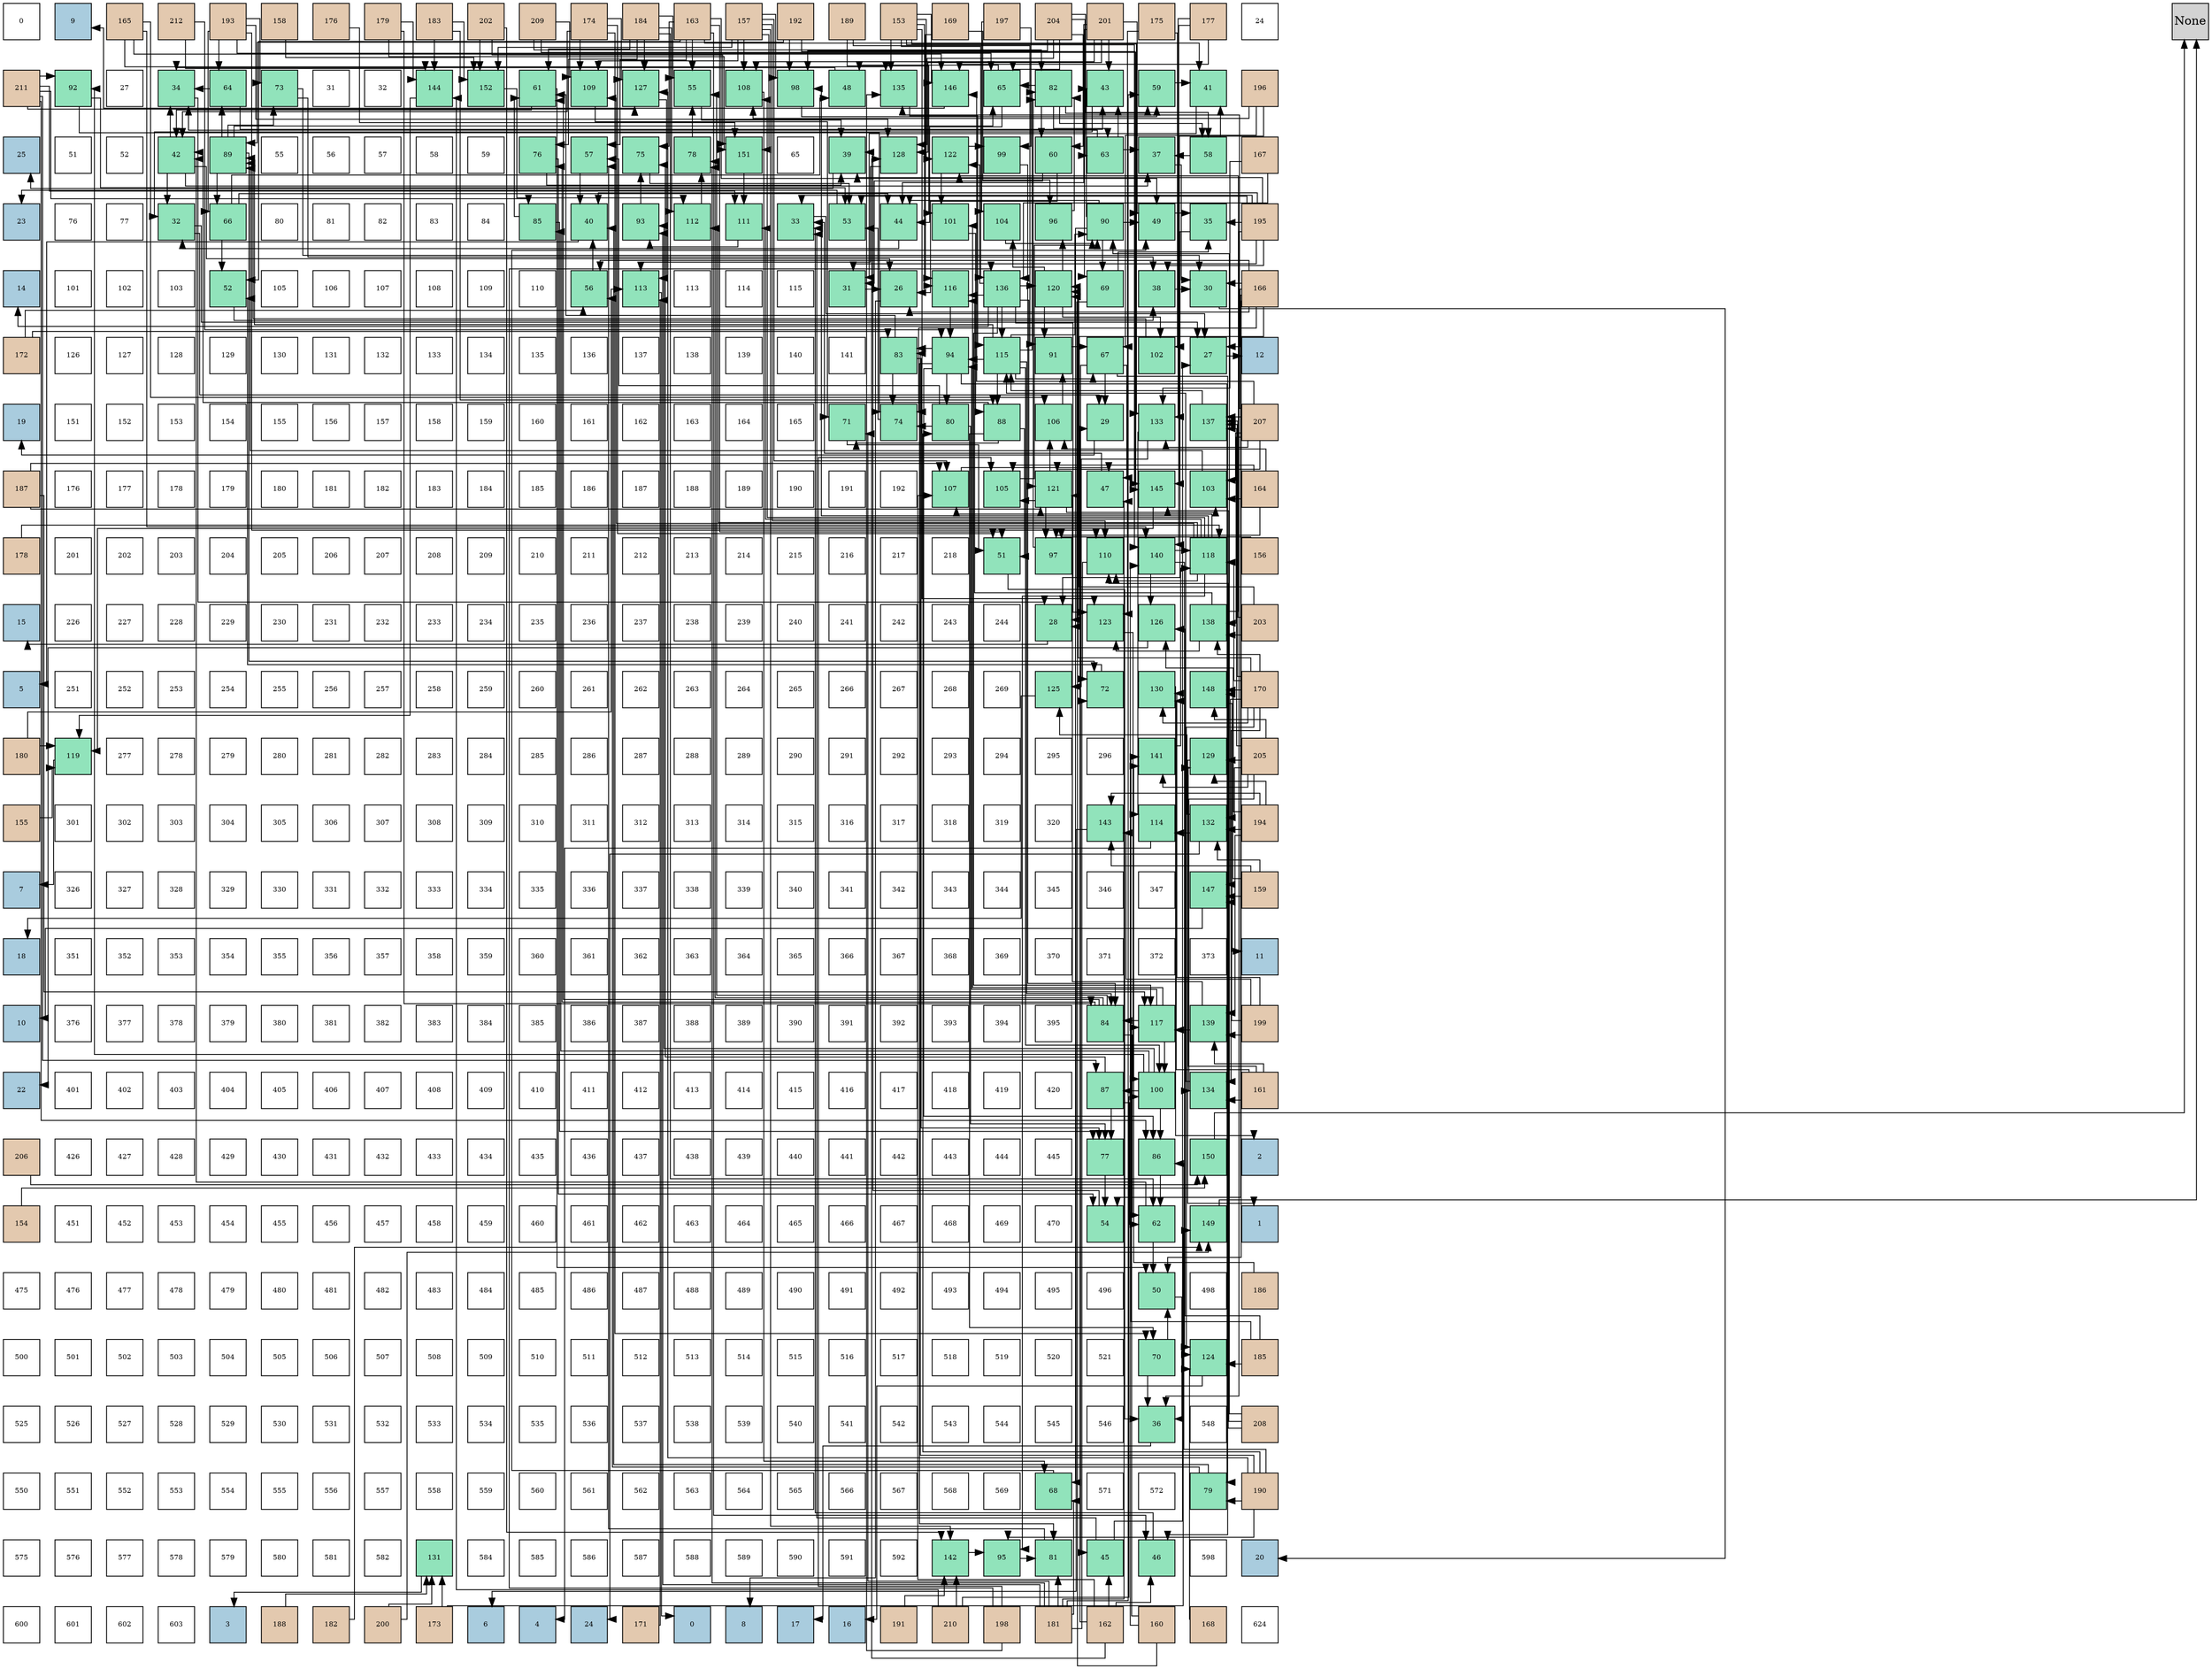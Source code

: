 digraph layout{
 rankdir=TB;
 splines=ortho;
 node [style=filled shape=square fixedsize=true width=0.6];
0[label="0", fontsize=8, fillcolor="#ffffff"];
1[label="9", fontsize=8, fillcolor="#a9ccde"];
2[label="165", fontsize=8, fillcolor="#e3c9af"];
3[label="212", fontsize=8, fillcolor="#e3c9af"];
4[label="193", fontsize=8, fillcolor="#e3c9af"];
5[label="158", fontsize=8, fillcolor="#e3c9af"];
6[label="176", fontsize=8, fillcolor="#e3c9af"];
7[label="179", fontsize=8, fillcolor="#e3c9af"];
8[label="183", fontsize=8, fillcolor="#e3c9af"];
9[label="202", fontsize=8, fillcolor="#e3c9af"];
10[label="209", fontsize=8, fillcolor="#e3c9af"];
11[label="174", fontsize=8, fillcolor="#e3c9af"];
12[label="184", fontsize=8, fillcolor="#e3c9af"];
13[label="163", fontsize=8, fillcolor="#e3c9af"];
14[label="157", fontsize=8, fillcolor="#e3c9af"];
15[label="192", fontsize=8, fillcolor="#e3c9af"];
16[label="189", fontsize=8, fillcolor="#e3c9af"];
17[label="153", fontsize=8, fillcolor="#e3c9af"];
18[label="169", fontsize=8, fillcolor="#e3c9af"];
19[label="197", fontsize=8, fillcolor="#e3c9af"];
20[label="204", fontsize=8, fillcolor="#e3c9af"];
21[label="201", fontsize=8, fillcolor="#e3c9af"];
22[label="175", fontsize=8, fillcolor="#e3c9af"];
23[label="177", fontsize=8, fillcolor="#e3c9af"];
24[label="24", fontsize=8, fillcolor="#ffffff"];
25[label="211", fontsize=8, fillcolor="#e3c9af"];
26[label="92", fontsize=8, fillcolor="#91e3bb"];
27[label="27", fontsize=8, fillcolor="#ffffff"];
28[label="34", fontsize=8, fillcolor="#91e3bb"];
29[label="64", fontsize=8, fillcolor="#91e3bb"];
30[label="73", fontsize=8, fillcolor="#91e3bb"];
31[label="31", fontsize=8, fillcolor="#ffffff"];
32[label="32", fontsize=8, fillcolor="#ffffff"];
33[label="144", fontsize=8, fillcolor="#91e3bb"];
34[label="152", fontsize=8, fillcolor="#91e3bb"];
35[label="61", fontsize=8, fillcolor="#91e3bb"];
36[label="109", fontsize=8, fillcolor="#91e3bb"];
37[label="127", fontsize=8, fillcolor="#91e3bb"];
38[label="55", fontsize=8, fillcolor="#91e3bb"];
39[label="108", fontsize=8, fillcolor="#91e3bb"];
40[label="98", fontsize=8, fillcolor="#91e3bb"];
41[label="48", fontsize=8, fillcolor="#91e3bb"];
42[label="135", fontsize=8, fillcolor="#91e3bb"];
43[label="146", fontsize=8, fillcolor="#91e3bb"];
44[label="65", fontsize=8, fillcolor="#91e3bb"];
45[label="82", fontsize=8, fillcolor="#91e3bb"];
46[label="43", fontsize=8, fillcolor="#91e3bb"];
47[label="59", fontsize=8, fillcolor="#91e3bb"];
48[label="41", fontsize=8, fillcolor="#91e3bb"];
49[label="196", fontsize=8, fillcolor="#e3c9af"];
50[label="25", fontsize=8, fillcolor="#a9ccde"];
51[label="51", fontsize=8, fillcolor="#ffffff"];
52[label="52", fontsize=8, fillcolor="#ffffff"];
53[label="42", fontsize=8, fillcolor="#91e3bb"];
54[label="89", fontsize=8, fillcolor="#91e3bb"];
55[label="55", fontsize=8, fillcolor="#ffffff"];
56[label="56", fontsize=8, fillcolor="#ffffff"];
57[label="57", fontsize=8, fillcolor="#ffffff"];
58[label="58", fontsize=8, fillcolor="#ffffff"];
59[label="59", fontsize=8, fillcolor="#ffffff"];
60[label="76", fontsize=8, fillcolor="#91e3bb"];
61[label="57", fontsize=8, fillcolor="#91e3bb"];
62[label="75", fontsize=8, fillcolor="#91e3bb"];
63[label="78", fontsize=8, fillcolor="#91e3bb"];
64[label="151", fontsize=8, fillcolor="#91e3bb"];
65[label="65", fontsize=8, fillcolor="#ffffff"];
66[label="39", fontsize=8, fillcolor="#91e3bb"];
67[label="128", fontsize=8, fillcolor="#91e3bb"];
68[label="122", fontsize=8, fillcolor="#91e3bb"];
69[label="99", fontsize=8, fillcolor="#91e3bb"];
70[label="60", fontsize=8, fillcolor="#91e3bb"];
71[label="63", fontsize=8, fillcolor="#91e3bb"];
72[label="37", fontsize=8, fillcolor="#91e3bb"];
73[label="58", fontsize=8, fillcolor="#91e3bb"];
74[label="167", fontsize=8, fillcolor="#e3c9af"];
75[label="23", fontsize=8, fillcolor="#a9ccde"];
76[label="76", fontsize=8, fillcolor="#ffffff"];
77[label="77", fontsize=8, fillcolor="#ffffff"];
78[label="32", fontsize=8, fillcolor="#91e3bb"];
79[label="66", fontsize=8, fillcolor="#91e3bb"];
80[label="80", fontsize=8, fillcolor="#ffffff"];
81[label="81", fontsize=8, fillcolor="#ffffff"];
82[label="82", fontsize=8, fillcolor="#ffffff"];
83[label="83", fontsize=8, fillcolor="#ffffff"];
84[label="84", fontsize=8, fillcolor="#ffffff"];
85[label="85", fontsize=8, fillcolor="#91e3bb"];
86[label="40", fontsize=8, fillcolor="#91e3bb"];
87[label="93", fontsize=8, fillcolor="#91e3bb"];
88[label="112", fontsize=8, fillcolor="#91e3bb"];
89[label="111", fontsize=8, fillcolor="#91e3bb"];
90[label="33", fontsize=8, fillcolor="#91e3bb"];
91[label="53", fontsize=8, fillcolor="#91e3bb"];
92[label="44", fontsize=8, fillcolor="#91e3bb"];
93[label="101", fontsize=8, fillcolor="#91e3bb"];
94[label="104", fontsize=8, fillcolor="#91e3bb"];
95[label="96", fontsize=8, fillcolor="#91e3bb"];
96[label="90", fontsize=8, fillcolor="#91e3bb"];
97[label="49", fontsize=8, fillcolor="#91e3bb"];
98[label="35", fontsize=8, fillcolor="#91e3bb"];
99[label="195", fontsize=8, fillcolor="#e3c9af"];
100[label="14", fontsize=8, fillcolor="#a9ccde"];
101[label="101", fontsize=8, fillcolor="#ffffff"];
102[label="102", fontsize=8, fillcolor="#ffffff"];
103[label="103", fontsize=8, fillcolor="#ffffff"];
104[label="52", fontsize=8, fillcolor="#91e3bb"];
105[label="105", fontsize=8, fillcolor="#ffffff"];
106[label="106", fontsize=8, fillcolor="#ffffff"];
107[label="107", fontsize=8, fillcolor="#ffffff"];
108[label="108", fontsize=8, fillcolor="#ffffff"];
109[label="109", fontsize=8, fillcolor="#ffffff"];
110[label="110", fontsize=8, fillcolor="#ffffff"];
111[label="56", fontsize=8, fillcolor="#91e3bb"];
112[label="113", fontsize=8, fillcolor="#91e3bb"];
113[label="113", fontsize=8, fillcolor="#ffffff"];
114[label="114", fontsize=8, fillcolor="#ffffff"];
115[label="115", fontsize=8, fillcolor="#ffffff"];
116[label="31", fontsize=8, fillcolor="#91e3bb"];
117[label="26", fontsize=8, fillcolor="#91e3bb"];
118[label="116", fontsize=8, fillcolor="#91e3bb"];
119[label="136", fontsize=8, fillcolor="#91e3bb"];
120[label="120", fontsize=8, fillcolor="#91e3bb"];
121[label="69", fontsize=8, fillcolor="#91e3bb"];
122[label="38", fontsize=8, fillcolor="#91e3bb"];
123[label="30", fontsize=8, fillcolor="#91e3bb"];
124[label="166", fontsize=8, fillcolor="#e3c9af"];
125[label="172", fontsize=8, fillcolor="#e3c9af"];
126[label="126", fontsize=8, fillcolor="#ffffff"];
127[label="127", fontsize=8, fillcolor="#ffffff"];
128[label="128", fontsize=8, fillcolor="#ffffff"];
129[label="129", fontsize=8, fillcolor="#ffffff"];
130[label="130", fontsize=8, fillcolor="#ffffff"];
131[label="131", fontsize=8, fillcolor="#ffffff"];
132[label="132", fontsize=8, fillcolor="#ffffff"];
133[label="133", fontsize=8, fillcolor="#ffffff"];
134[label="134", fontsize=8, fillcolor="#ffffff"];
135[label="135", fontsize=8, fillcolor="#ffffff"];
136[label="136", fontsize=8, fillcolor="#ffffff"];
137[label="137", fontsize=8, fillcolor="#ffffff"];
138[label="138", fontsize=8, fillcolor="#ffffff"];
139[label="139", fontsize=8, fillcolor="#ffffff"];
140[label="140", fontsize=8, fillcolor="#ffffff"];
141[label="141", fontsize=8, fillcolor="#ffffff"];
142[label="83", fontsize=8, fillcolor="#91e3bb"];
143[label="94", fontsize=8, fillcolor="#91e3bb"];
144[label="115", fontsize=8, fillcolor="#91e3bb"];
145[label="91", fontsize=8, fillcolor="#91e3bb"];
146[label="67", fontsize=8, fillcolor="#91e3bb"];
147[label="102", fontsize=8, fillcolor="#91e3bb"];
148[label="27", fontsize=8, fillcolor="#91e3bb"];
149[label="12", fontsize=8, fillcolor="#a9ccde"];
150[label="19", fontsize=8, fillcolor="#a9ccde"];
151[label="151", fontsize=8, fillcolor="#ffffff"];
152[label="152", fontsize=8, fillcolor="#ffffff"];
153[label="153", fontsize=8, fillcolor="#ffffff"];
154[label="154", fontsize=8, fillcolor="#ffffff"];
155[label="155", fontsize=8, fillcolor="#ffffff"];
156[label="156", fontsize=8, fillcolor="#ffffff"];
157[label="157", fontsize=8, fillcolor="#ffffff"];
158[label="158", fontsize=8, fillcolor="#ffffff"];
159[label="159", fontsize=8, fillcolor="#ffffff"];
160[label="160", fontsize=8, fillcolor="#ffffff"];
161[label="161", fontsize=8, fillcolor="#ffffff"];
162[label="162", fontsize=8, fillcolor="#ffffff"];
163[label="163", fontsize=8, fillcolor="#ffffff"];
164[label="164", fontsize=8, fillcolor="#ffffff"];
165[label="165", fontsize=8, fillcolor="#ffffff"];
166[label="71", fontsize=8, fillcolor="#91e3bb"];
167[label="74", fontsize=8, fillcolor="#91e3bb"];
168[label="80", fontsize=8, fillcolor="#91e3bb"];
169[label="88", fontsize=8, fillcolor="#91e3bb"];
170[label="106", fontsize=8, fillcolor="#91e3bb"];
171[label="29", fontsize=8, fillcolor="#91e3bb"];
172[label="133", fontsize=8, fillcolor="#91e3bb"];
173[label="137", fontsize=8, fillcolor="#91e3bb"];
174[label="207", fontsize=8, fillcolor="#e3c9af"];
175[label="187", fontsize=8, fillcolor="#e3c9af"];
176[label="176", fontsize=8, fillcolor="#ffffff"];
177[label="177", fontsize=8, fillcolor="#ffffff"];
178[label="178", fontsize=8, fillcolor="#ffffff"];
179[label="179", fontsize=8, fillcolor="#ffffff"];
180[label="180", fontsize=8, fillcolor="#ffffff"];
181[label="181", fontsize=8, fillcolor="#ffffff"];
182[label="182", fontsize=8, fillcolor="#ffffff"];
183[label="183", fontsize=8, fillcolor="#ffffff"];
184[label="184", fontsize=8, fillcolor="#ffffff"];
185[label="185", fontsize=8, fillcolor="#ffffff"];
186[label="186", fontsize=8, fillcolor="#ffffff"];
187[label="187", fontsize=8, fillcolor="#ffffff"];
188[label="188", fontsize=8, fillcolor="#ffffff"];
189[label="189", fontsize=8, fillcolor="#ffffff"];
190[label="190", fontsize=8, fillcolor="#ffffff"];
191[label="191", fontsize=8, fillcolor="#ffffff"];
192[label="192", fontsize=8, fillcolor="#ffffff"];
193[label="107", fontsize=8, fillcolor="#91e3bb"];
194[label="105", fontsize=8, fillcolor="#91e3bb"];
195[label="121", fontsize=8, fillcolor="#91e3bb"];
196[label="47", fontsize=8, fillcolor="#91e3bb"];
197[label="145", fontsize=8, fillcolor="#91e3bb"];
198[label="103", fontsize=8, fillcolor="#91e3bb"];
199[label="164", fontsize=8, fillcolor="#e3c9af"];
200[label="178", fontsize=8, fillcolor="#e3c9af"];
201[label="201", fontsize=8, fillcolor="#ffffff"];
202[label="202", fontsize=8, fillcolor="#ffffff"];
203[label="203", fontsize=8, fillcolor="#ffffff"];
204[label="204", fontsize=8, fillcolor="#ffffff"];
205[label="205", fontsize=8, fillcolor="#ffffff"];
206[label="206", fontsize=8, fillcolor="#ffffff"];
207[label="207", fontsize=8, fillcolor="#ffffff"];
208[label="208", fontsize=8, fillcolor="#ffffff"];
209[label="209", fontsize=8, fillcolor="#ffffff"];
210[label="210", fontsize=8, fillcolor="#ffffff"];
211[label="211", fontsize=8, fillcolor="#ffffff"];
212[label="212", fontsize=8, fillcolor="#ffffff"];
213[label="213", fontsize=8, fillcolor="#ffffff"];
214[label="214", fontsize=8, fillcolor="#ffffff"];
215[label="215", fontsize=8, fillcolor="#ffffff"];
216[label="216", fontsize=8, fillcolor="#ffffff"];
217[label="217", fontsize=8, fillcolor="#ffffff"];
218[label="218", fontsize=8, fillcolor="#ffffff"];
219[label="51", fontsize=8, fillcolor="#91e3bb"];
220[label="97", fontsize=8, fillcolor="#91e3bb"];
221[label="110", fontsize=8, fillcolor="#91e3bb"];
222[label="140", fontsize=8, fillcolor="#91e3bb"];
223[label="118", fontsize=8, fillcolor="#91e3bb"];
224[label="156", fontsize=8, fillcolor="#e3c9af"];
225[label="15", fontsize=8, fillcolor="#a9ccde"];
226[label="226", fontsize=8, fillcolor="#ffffff"];
227[label="227", fontsize=8, fillcolor="#ffffff"];
228[label="228", fontsize=8, fillcolor="#ffffff"];
229[label="229", fontsize=8, fillcolor="#ffffff"];
230[label="230", fontsize=8, fillcolor="#ffffff"];
231[label="231", fontsize=8, fillcolor="#ffffff"];
232[label="232", fontsize=8, fillcolor="#ffffff"];
233[label="233", fontsize=8, fillcolor="#ffffff"];
234[label="234", fontsize=8, fillcolor="#ffffff"];
235[label="235", fontsize=8, fillcolor="#ffffff"];
236[label="236", fontsize=8, fillcolor="#ffffff"];
237[label="237", fontsize=8, fillcolor="#ffffff"];
238[label="238", fontsize=8, fillcolor="#ffffff"];
239[label="239", fontsize=8, fillcolor="#ffffff"];
240[label="240", fontsize=8, fillcolor="#ffffff"];
241[label="241", fontsize=8, fillcolor="#ffffff"];
242[label="242", fontsize=8, fillcolor="#ffffff"];
243[label="243", fontsize=8, fillcolor="#ffffff"];
244[label="244", fontsize=8, fillcolor="#ffffff"];
245[label="28", fontsize=8, fillcolor="#91e3bb"];
246[label="123", fontsize=8, fillcolor="#91e3bb"];
247[label="126", fontsize=8, fillcolor="#91e3bb"];
248[label="138", fontsize=8, fillcolor="#91e3bb"];
249[label="203", fontsize=8, fillcolor="#e3c9af"];
250[label="5", fontsize=8, fillcolor="#a9ccde"];
251[label="251", fontsize=8, fillcolor="#ffffff"];
252[label="252", fontsize=8, fillcolor="#ffffff"];
253[label="253", fontsize=8, fillcolor="#ffffff"];
254[label="254", fontsize=8, fillcolor="#ffffff"];
255[label="255", fontsize=8, fillcolor="#ffffff"];
256[label="256", fontsize=8, fillcolor="#ffffff"];
257[label="257", fontsize=8, fillcolor="#ffffff"];
258[label="258", fontsize=8, fillcolor="#ffffff"];
259[label="259", fontsize=8, fillcolor="#ffffff"];
260[label="260", fontsize=8, fillcolor="#ffffff"];
261[label="261", fontsize=8, fillcolor="#ffffff"];
262[label="262", fontsize=8, fillcolor="#ffffff"];
263[label="263", fontsize=8, fillcolor="#ffffff"];
264[label="264", fontsize=8, fillcolor="#ffffff"];
265[label="265", fontsize=8, fillcolor="#ffffff"];
266[label="266", fontsize=8, fillcolor="#ffffff"];
267[label="267", fontsize=8, fillcolor="#ffffff"];
268[label="268", fontsize=8, fillcolor="#ffffff"];
269[label="269", fontsize=8, fillcolor="#ffffff"];
270[label="125", fontsize=8, fillcolor="#91e3bb"];
271[label="72", fontsize=8, fillcolor="#91e3bb"];
272[label="130", fontsize=8, fillcolor="#91e3bb"];
273[label="148", fontsize=8, fillcolor="#91e3bb"];
274[label="170", fontsize=8, fillcolor="#e3c9af"];
275[label="180", fontsize=8, fillcolor="#e3c9af"];
276[label="119", fontsize=8, fillcolor="#91e3bb"];
277[label="277", fontsize=8, fillcolor="#ffffff"];
278[label="278", fontsize=8, fillcolor="#ffffff"];
279[label="279", fontsize=8, fillcolor="#ffffff"];
280[label="280", fontsize=8, fillcolor="#ffffff"];
281[label="281", fontsize=8, fillcolor="#ffffff"];
282[label="282", fontsize=8, fillcolor="#ffffff"];
283[label="283", fontsize=8, fillcolor="#ffffff"];
284[label="284", fontsize=8, fillcolor="#ffffff"];
285[label="285", fontsize=8, fillcolor="#ffffff"];
286[label="286", fontsize=8, fillcolor="#ffffff"];
287[label="287", fontsize=8, fillcolor="#ffffff"];
288[label="288", fontsize=8, fillcolor="#ffffff"];
289[label="289", fontsize=8, fillcolor="#ffffff"];
290[label="290", fontsize=8, fillcolor="#ffffff"];
291[label="291", fontsize=8, fillcolor="#ffffff"];
292[label="292", fontsize=8, fillcolor="#ffffff"];
293[label="293", fontsize=8, fillcolor="#ffffff"];
294[label="294", fontsize=8, fillcolor="#ffffff"];
295[label="295", fontsize=8, fillcolor="#ffffff"];
296[label="296", fontsize=8, fillcolor="#ffffff"];
297[label="141", fontsize=8, fillcolor="#91e3bb"];
298[label="129", fontsize=8, fillcolor="#91e3bb"];
299[label="205", fontsize=8, fillcolor="#e3c9af"];
300[label="155", fontsize=8, fillcolor="#e3c9af"];
301[label="301", fontsize=8, fillcolor="#ffffff"];
302[label="302", fontsize=8, fillcolor="#ffffff"];
303[label="303", fontsize=8, fillcolor="#ffffff"];
304[label="304", fontsize=8, fillcolor="#ffffff"];
305[label="305", fontsize=8, fillcolor="#ffffff"];
306[label="306", fontsize=8, fillcolor="#ffffff"];
307[label="307", fontsize=8, fillcolor="#ffffff"];
308[label="308", fontsize=8, fillcolor="#ffffff"];
309[label="309", fontsize=8, fillcolor="#ffffff"];
310[label="310", fontsize=8, fillcolor="#ffffff"];
311[label="311", fontsize=8, fillcolor="#ffffff"];
312[label="312", fontsize=8, fillcolor="#ffffff"];
313[label="313", fontsize=8, fillcolor="#ffffff"];
314[label="314", fontsize=8, fillcolor="#ffffff"];
315[label="315", fontsize=8, fillcolor="#ffffff"];
316[label="316", fontsize=8, fillcolor="#ffffff"];
317[label="317", fontsize=8, fillcolor="#ffffff"];
318[label="318", fontsize=8, fillcolor="#ffffff"];
319[label="319", fontsize=8, fillcolor="#ffffff"];
320[label="320", fontsize=8, fillcolor="#ffffff"];
321[label="143", fontsize=8, fillcolor="#91e3bb"];
322[label="114", fontsize=8, fillcolor="#91e3bb"];
323[label="132", fontsize=8, fillcolor="#91e3bb"];
324[label="194", fontsize=8, fillcolor="#e3c9af"];
325[label="7", fontsize=8, fillcolor="#a9ccde"];
326[label="326", fontsize=8, fillcolor="#ffffff"];
327[label="327", fontsize=8, fillcolor="#ffffff"];
328[label="328", fontsize=8, fillcolor="#ffffff"];
329[label="329", fontsize=8, fillcolor="#ffffff"];
330[label="330", fontsize=8, fillcolor="#ffffff"];
331[label="331", fontsize=8, fillcolor="#ffffff"];
332[label="332", fontsize=8, fillcolor="#ffffff"];
333[label="333", fontsize=8, fillcolor="#ffffff"];
334[label="334", fontsize=8, fillcolor="#ffffff"];
335[label="335", fontsize=8, fillcolor="#ffffff"];
336[label="336", fontsize=8, fillcolor="#ffffff"];
337[label="337", fontsize=8, fillcolor="#ffffff"];
338[label="338", fontsize=8, fillcolor="#ffffff"];
339[label="339", fontsize=8, fillcolor="#ffffff"];
340[label="340", fontsize=8, fillcolor="#ffffff"];
341[label="341", fontsize=8, fillcolor="#ffffff"];
342[label="342", fontsize=8, fillcolor="#ffffff"];
343[label="343", fontsize=8, fillcolor="#ffffff"];
344[label="344", fontsize=8, fillcolor="#ffffff"];
345[label="345", fontsize=8, fillcolor="#ffffff"];
346[label="346", fontsize=8, fillcolor="#ffffff"];
347[label="347", fontsize=8, fillcolor="#ffffff"];
348[label="147", fontsize=8, fillcolor="#91e3bb"];
349[label="159", fontsize=8, fillcolor="#e3c9af"];
350[label="18", fontsize=8, fillcolor="#a9ccde"];
351[label="351", fontsize=8, fillcolor="#ffffff"];
352[label="352", fontsize=8, fillcolor="#ffffff"];
353[label="353", fontsize=8, fillcolor="#ffffff"];
354[label="354", fontsize=8, fillcolor="#ffffff"];
355[label="355", fontsize=8, fillcolor="#ffffff"];
356[label="356", fontsize=8, fillcolor="#ffffff"];
357[label="357", fontsize=8, fillcolor="#ffffff"];
358[label="358", fontsize=8, fillcolor="#ffffff"];
359[label="359", fontsize=8, fillcolor="#ffffff"];
360[label="360", fontsize=8, fillcolor="#ffffff"];
361[label="361", fontsize=8, fillcolor="#ffffff"];
362[label="362", fontsize=8, fillcolor="#ffffff"];
363[label="363", fontsize=8, fillcolor="#ffffff"];
364[label="364", fontsize=8, fillcolor="#ffffff"];
365[label="365", fontsize=8, fillcolor="#ffffff"];
366[label="366", fontsize=8, fillcolor="#ffffff"];
367[label="367", fontsize=8, fillcolor="#ffffff"];
368[label="368", fontsize=8, fillcolor="#ffffff"];
369[label="369", fontsize=8, fillcolor="#ffffff"];
370[label="370", fontsize=8, fillcolor="#ffffff"];
371[label="371", fontsize=8, fillcolor="#ffffff"];
372[label="372", fontsize=8, fillcolor="#ffffff"];
373[label="373", fontsize=8, fillcolor="#ffffff"];
374[label="11", fontsize=8, fillcolor="#a9ccde"];
375[label="10", fontsize=8, fillcolor="#a9ccde"];
376[label="376", fontsize=8, fillcolor="#ffffff"];
377[label="377", fontsize=8, fillcolor="#ffffff"];
378[label="378", fontsize=8, fillcolor="#ffffff"];
379[label="379", fontsize=8, fillcolor="#ffffff"];
380[label="380", fontsize=8, fillcolor="#ffffff"];
381[label="381", fontsize=8, fillcolor="#ffffff"];
382[label="382", fontsize=8, fillcolor="#ffffff"];
383[label="383", fontsize=8, fillcolor="#ffffff"];
384[label="384", fontsize=8, fillcolor="#ffffff"];
385[label="385", fontsize=8, fillcolor="#ffffff"];
386[label="386", fontsize=8, fillcolor="#ffffff"];
387[label="387", fontsize=8, fillcolor="#ffffff"];
388[label="388", fontsize=8, fillcolor="#ffffff"];
389[label="389", fontsize=8, fillcolor="#ffffff"];
390[label="390", fontsize=8, fillcolor="#ffffff"];
391[label="391", fontsize=8, fillcolor="#ffffff"];
392[label="392", fontsize=8, fillcolor="#ffffff"];
393[label="393", fontsize=8, fillcolor="#ffffff"];
394[label="394", fontsize=8, fillcolor="#ffffff"];
395[label="395", fontsize=8, fillcolor="#ffffff"];
396[label="84", fontsize=8, fillcolor="#91e3bb"];
397[label="117", fontsize=8, fillcolor="#91e3bb"];
398[label="139", fontsize=8, fillcolor="#91e3bb"];
399[label="199", fontsize=8, fillcolor="#e3c9af"];
400[label="22", fontsize=8, fillcolor="#a9ccde"];
401[label="401", fontsize=8, fillcolor="#ffffff"];
402[label="402", fontsize=8, fillcolor="#ffffff"];
403[label="403", fontsize=8, fillcolor="#ffffff"];
404[label="404", fontsize=8, fillcolor="#ffffff"];
405[label="405", fontsize=8, fillcolor="#ffffff"];
406[label="406", fontsize=8, fillcolor="#ffffff"];
407[label="407", fontsize=8, fillcolor="#ffffff"];
408[label="408", fontsize=8, fillcolor="#ffffff"];
409[label="409", fontsize=8, fillcolor="#ffffff"];
410[label="410", fontsize=8, fillcolor="#ffffff"];
411[label="411", fontsize=8, fillcolor="#ffffff"];
412[label="412", fontsize=8, fillcolor="#ffffff"];
413[label="413", fontsize=8, fillcolor="#ffffff"];
414[label="414", fontsize=8, fillcolor="#ffffff"];
415[label="415", fontsize=8, fillcolor="#ffffff"];
416[label="416", fontsize=8, fillcolor="#ffffff"];
417[label="417", fontsize=8, fillcolor="#ffffff"];
418[label="418", fontsize=8, fillcolor="#ffffff"];
419[label="419", fontsize=8, fillcolor="#ffffff"];
420[label="420", fontsize=8, fillcolor="#ffffff"];
421[label="87", fontsize=8, fillcolor="#91e3bb"];
422[label="100", fontsize=8, fillcolor="#91e3bb"];
423[label="134", fontsize=8, fillcolor="#91e3bb"];
424[label="161", fontsize=8, fillcolor="#e3c9af"];
425[label="206", fontsize=8, fillcolor="#e3c9af"];
426[label="426", fontsize=8, fillcolor="#ffffff"];
427[label="427", fontsize=8, fillcolor="#ffffff"];
428[label="428", fontsize=8, fillcolor="#ffffff"];
429[label="429", fontsize=8, fillcolor="#ffffff"];
430[label="430", fontsize=8, fillcolor="#ffffff"];
431[label="431", fontsize=8, fillcolor="#ffffff"];
432[label="432", fontsize=8, fillcolor="#ffffff"];
433[label="433", fontsize=8, fillcolor="#ffffff"];
434[label="434", fontsize=8, fillcolor="#ffffff"];
435[label="435", fontsize=8, fillcolor="#ffffff"];
436[label="436", fontsize=8, fillcolor="#ffffff"];
437[label="437", fontsize=8, fillcolor="#ffffff"];
438[label="438", fontsize=8, fillcolor="#ffffff"];
439[label="439", fontsize=8, fillcolor="#ffffff"];
440[label="440", fontsize=8, fillcolor="#ffffff"];
441[label="441", fontsize=8, fillcolor="#ffffff"];
442[label="442", fontsize=8, fillcolor="#ffffff"];
443[label="443", fontsize=8, fillcolor="#ffffff"];
444[label="444", fontsize=8, fillcolor="#ffffff"];
445[label="445", fontsize=8, fillcolor="#ffffff"];
446[label="77", fontsize=8, fillcolor="#91e3bb"];
447[label="86", fontsize=8, fillcolor="#91e3bb"];
448[label="150", fontsize=8, fillcolor="#91e3bb"];
449[label="2", fontsize=8, fillcolor="#a9ccde"];
450[label="154", fontsize=8, fillcolor="#e3c9af"];
451[label="451", fontsize=8, fillcolor="#ffffff"];
452[label="452", fontsize=8, fillcolor="#ffffff"];
453[label="453", fontsize=8, fillcolor="#ffffff"];
454[label="454", fontsize=8, fillcolor="#ffffff"];
455[label="455", fontsize=8, fillcolor="#ffffff"];
456[label="456", fontsize=8, fillcolor="#ffffff"];
457[label="457", fontsize=8, fillcolor="#ffffff"];
458[label="458", fontsize=8, fillcolor="#ffffff"];
459[label="459", fontsize=8, fillcolor="#ffffff"];
460[label="460", fontsize=8, fillcolor="#ffffff"];
461[label="461", fontsize=8, fillcolor="#ffffff"];
462[label="462", fontsize=8, fillcolor="#ffffff"];
463[label="463", fontsize=8, fillcolor="#ffffff"];
464[label="464", fontsize=8, fillcolor="#ffffff"];
465[label="465", fontsize=8, fillcolor="#ffffff"];
466[label="466", fontsize=8, fillcolor="#ffffff"];
467[label="467", fontsize=8, fillcolor="#ffffff"];
468[label="468", fontsize=8, fillcolor="#ffffff"];
469[label="469", fontsize=8, fillcolor="#ffffff"];
470[label="470", fontsize=8, fillcolor="#ffffff"];
471[label="54", fontsize=8, fillcolor="#91e3bb"];
472[label="62", fontsize=8, fillcolor="#91e3bb"];
473[label="149", fontsize=8, fillcolor="#91e3bb"];
474[label="1", fontsize=8, fillcolor="#a9ccde"];
475[label="475", fontsize=8, fillcolor="#ffffff"];
476[label="476", fontsize=8, fillcolor="#ffffff"];
477[label="477", fontsize=8, fillcolor="#ffffff"];
478[label="478", fontsize=8, fillcolor="#ffffff"];
479[label="479", fontsize=8, fillcolor="#ffffff"];
480[label="480", fontsize=8, fillcolor="#ffffff"];
481[label="481", fontsize=8, fillcolor="#ffffff"];
482[label="482", fontsize=8, fillcolor="#ffffff"];
483[label="483", fontsize=8, fillcolor="#ffffff"];
484[label="484", fontsize=8, fillcolor="#ffffff"];
485[label="485", fontsize=8, fillcolor="#ffffff"];
486[label="486", fontsize=8, fillcolor="#ffffff"];
487[label="487", fontsize=8, fillcolor="#ffffff"];
488[label="488", fontsize=8, fillcolor="#ffffff"];
489[label="489", fontsize=8, fillcolor="#ffffff"];
490[label="490", fontsize=8, fillcolor="#ffffff"];
491[label="491", fontsize=8, fillcolor="#ffffff"];
492[label="492", fontsize=8, fillcolor="#ffffff"];
493[label="493", fontsize=8, fillcolor="#ffffff"];
494[label="494", fontsize=8, fillcolor="#ffffff"];
495[label="495", fontsize=8, fillcolor="#ffffff"];
496[label="496", fontsize=8, fillcolor="#ffffff"];
497[label="50", fontsize=8, fillcolor="#91e3bb"];
498[label="498", fontsize=8, fillcolor="#ffffff"];
499[label="186", fontsize=8, fillcolor="#e3c9af"];
500[label="500", fontsize=8, fillcolor="#ffffff"];
501[label="501", fontsize=8, fillcolor="#ffffff"];
502[label="502", fontsize=8, fillcolor="#ffffff"];
503[label="503", fontsize=8, fillcolor="#ffffff"];
504[label="504", fontsize=8, fillcolor="#ffffff"];
505[label="505", fontsize=8, fillcolor="#ffffff"];
506[label="506", fontsize=8, fillcolor="#ffffff"];
507[label="507", fontsize=8, fillcolor="#ffffff"];
508[label="508", fontsize=8, fillcolor="#ffffff"];
509[label="509", fontsize=8, fillcolor="#ffffff"];
510[label="510", fontsize=8, fillcolor="#ffffff"];
511[label="511", fontsize=8, fillcolor="#ffffff"];
512[label="512", fontsize=8, fillcolor="#ffffff"];
513[label="513", fontsize=8, fillcolor="#ffffff"];
514[label="514", fontsize=8, fillcolor="#ffffff"];
515[label="515", fontsize=8, fillcolor="#ffffff"];
516[label="516", fontsize=8, fillcolor="#ffffff"];
517[label="517", fontsize=8, fillcolor="#ffffff"];
518[label="518", fontsize=8, fillcolor="#ffffff"];
519[label="519", fontsize=8, fillcolor="#ffffff"];
520[label="520", fontsize=8, fillcolor="#ffffff"];
521[label="521", fontsize=8, fillcolor="#ffffff"];
522[label="70", fontsize=8, fillcolor="#91e3bb"];
523[label="124", fontsize=8, fillcolor="#91e3bb"];
524[label="185", fontsize=8, fillcolor="#e3c9af"];
525[label="525", fontsize=8, fillcolor="#ffffff"];
526[label="526", fontsize=8, fillcolor="#ffffff"];
527[label="527", fontsize=8, fillcolor="#ffffff"];
528[label="528", fontsize=8, fillcolor="#ffffff"];
529[label="529", fontsize=8, fillcolor="#ffffff"];
530[label="530", fontsize=8, fillcolor="#ffffff"];
531[label="531", fontsize=8, fillcolor="#ffffff"];
532[label="532", fontsize=8, fillcolor="#ffffff"];
533[label="533", fontsize=8, fillcolor="#ffffff"];
534[label="534", fontsize=8, fillcolor="#ffffff"];
535[label="535", fontsize=8, fillcolor="#ffffff"];
536[label="536", fontsize=8, fillcolor="#ffffff"];
537[label="537", fontsize=8, fillcolor="#ffffff"];
538[label="538", fontsize=8, fillcolor="#ffffff"];
539[label="539", fontsize=8, fillcolor="#ffffff"];
540[label="540", fontsize=8, fillcolor="#ffffff"];
541[label="541", fontsize=8, fillcolor="#ffffff"];
542[label="542", fontsize=8, fillcolor="#ffffff"];
543[label="543", fontsize=8, fillcolor="#ffffff"];
544[label="544", fontsize=8, fillcolor="#ffffff"];
545[label="545", fontsize=8, fillcolor="#ffffff"];
546[label="546", fontsize=8, fillcolor="#ffffff"];
547[label="36", fontsize=8, fillcolor="#91e3bb"];
548[label="548", fontsize=8, fillcolor="#ffffff"];
549[label="208", fontsize=8, fillcolor="#e3c9af"];
550[label="550", fontsize=8, fillcolor="#ffffff"];
551[label="551", fontsize=8, fillcolor="#ffffff"];
552[label="552", fontsize=8, fillcolor="#ffffff"];
553[label="553", fontsize=8, fillcolor="#ffffff"];
554[label="554", fontsize=8, fillcolor="#ffffff"];
555[label="555", fontsize=8, fillcolor="#ffffff"];
556[label="556", fontsize=8, fillcolor="#ffffff"];
557[label="557", fontsize=8, fillcolor="#ffffff"];
558[label="558", fontsize=8, fillcolor="#ffffff"];
559[label="559", fontsize=8, fillcolor="#ffffff"];
560[label="560", fontsize=8, fillcolor="#ffffff"];
561[label="561", fontsize=8, fillcolor="#ffffff"];
562[label="562", fontsize=8, fillcolor="#ffffff"];
563[label="563", fontsize=8, fillcolor="#ffffff"];
564[label="564", fontsize=8, fillcolor="#ffffff"];
565[label="565", fontsize=8, fillcolor="#ffffff"];
566[label="566", fontsize=8, fillcolor="#ffffff"];
567[label="567", fontsize=8, fillcolor="#ffffff"];
568[label="568", fontsize=8, fillcolor="#ffffff"];
569[label="569", fontsize=8, fillcolor="#ffffff"];
570[label="68", fontsize=8, fillcolor="#91e3bb"];
571[label="571", fontsize=8, fillcolor="#ffffff"];
572[label="572", fontsize=8, fillcolor="#ffffff"];
573[label="79", fontsize=8, fillcolor="#91e3bb"];
574[label="190", fontsize=8, fillcolor="#e3c9af"];
575[label="575", fontsize=8, fillcolor="#ffffff"];
576[label="576", fontsize=8, fillcolor="#ffffff"];
577[label="577", fontsize=8, fillcolor="#ffffff"];
578[label="578", fontsize=8, fillcolor="#ffffff"];
579[label="579", fontsize=8, fillcolor="#ffffff"];
580[label="580", fontsize=8, fillcolor="#ffffff"];
581[label="581", fontsize=8, fillcolor="#ffffff"];
582[label="582", fontsize=8, fillcolor="#ffffff"];
583[label="131", fontsize=8, fillcolor="#91e3bb"];
584[label="584", fontsize=8, fillcolor="#ffffff"];
585[label="585", fontsize=8, fillcolor="#ffffff"];
586[label="586", fontsize=8, fillcolor="#ffffff"];
587[label="587", fontsize=8, fillcolor="#ffffff"];
588[label="588", fontsize=8, fillcolor="#ffffff"];
589[label="589", fontsize=8, fillcolor="#ffffff"];
590[label="590", fontsize=8, fillcolor="#ffffff"];
591[label="591", fontsize=8, fillcolor="#ffffff"];
592[label="592", fontsize=8, fillcolor="#ffffff"];
593[label="142", fontsize=8, fillcolor="#91e3bb"];
594[label="95", fontsize=8, fillcolor="#91e3bb"];
595[label="81", fontsize=8, fillcolor="#91e3bb"];
596[label="45", fontsize=8, fillcolor="#91e3bb"];
597[label="46", fontsize=8, fillcolor="#91e3bb"];
598[label="598", fontsize=8, fillcolor="#ffffff"];
599[label="20", fontsize=8, fillcolor="#a9ccde"];
600[label="600", fontsize=8, fillcolor="#ffffff"];
601[label="601", fontsize=8, fillcolor="#ffffff"];
602[label="602", fontsize=8, fillcolor="#ffffff"];
603[label="603", fontsize=8, fillcolor="#ffffff"];
604[label="3", fontsize=8, fillcolor="#a9ccde"];
605[label="188", fontsize=8, fillcolor="#e3c9af"];
606[label="182", fontsize=8, fillcolor="#e3c9af"];
607[label="200", fontsize=8, fillcolor="#e3c9af"];
608[label="173", fontsize=8, fillcolor="#e3c9af"];
609[label="6", fontsize=8, fillcolor="#a9ccde"];
610[label="4", fontsize=8, fillcolor="#a9ccde"];
611[label="24", fontsize=8, fillcolor="#a9ccde"];
612[label="171", fontsize=8, fillcolor="#e3c9af"];
613[label="0", fontsize=8, fillcolor="#a9ccde"];
614[label="8", fontsize=8, fillcolor="#a9ccde"];
615[label="17", fontsize=8, fillcolor="#a9ccde"];
616[label="16", fontsize=8, fillcolor="#a9ccde"];
617[label="191", fontsize=8, fillcolor="#e3c9af"];
618[label="210", fontsize=8, fillcolor="#e3c9af"];
619[label="198", fontsize=8, fillcolor="#e3c9af"];
620[label="181", fontsize=8, fillcolor="#e3c9af"];
621[label="162", fontsize=8, fillcolor="#e3c9af"];
622[label="160", fontsize=8, fillcolor="#e3c9af"];
623[label="168", fontsize=8, fillcolor="#e3c9af"];
624[label="624", fontsize=8, fillcolor="#ffffff"];
edge [constraint=false, style=vis];117 -> 614;
148 -> 149;
245 -> 225;
171 -> 150;
123 -> 599;
116 -> 117;
78 -> 148;
78 -> 171;
90 -> 148;
28 -> 245;
98 -> 245;
547 -> 615;
72 -> 123;
122 -> 123;
66 -> 50;
86 -> 250;
48 -> 116;
53 -> 117;
53 -> 78;
53 -> 28;
53 -> 72;
46 -> 78;
92 -> 78;
596 -> 148;
596 -> 90;
597 -> 90;
196 -> 90;
41 -> 28;
97 -> 98;
497 -> 547;
219 -> 547;
104 -> 122;
91 -> 75;
471 -> 66;
38 -> 66;
111 -> 86;
61 -> 86;
73 -> 72;
73 -> 48;
47 -> 48;
70 -> 117;
70 -> 116;
35 -> 53;
35 -> 497;
472 -> 53;
472 -> 497;
71 -> 28;
71 -> 72;
71 -> 46;
29 -> 28;
29 -> 46;
44 -> 92;
44 -> 41;
79 -> 92;
79 -> 41;
79 -> 104;
146 -> 171;
146 -> 596;
146 -> 597;
146 -> 196;
570 -> 97;
121 -> 245;
121 -> 98;
522 -> 547;
522 -> 497;
166 -> 219;
271 -> 104;
30 -> 123;
30 -> 122;
167 -> 91;
62 -> 91;
60 -> 66;
60 -> 471;
446 -> 471;
63 -> 38;
573 -> 86;
573 -> 111;
168 -> 61;
168 -> 167;
168 -> 446;
595 -> 61;
45 -> 73;
45 -> 47;
45 -> 70;
45 -> 71;
45 -> 44;
142 -> 35;
142 -> 167;
142 -> 446;
396 -> 38;
396 -> 35;
396 -> 472;
396 -> 60;
396 -> 63;
85 -> 35;
85 -> 446;
447 -> 472;
421 -> 472;
421 -> 62;
421 -> 446;
169 -> 53;
169 -> 219;
169 -> 522;
169 -> 166;
54 -> 29;
54 -> 44;
54 -> 79;
54 -> 271;
54 -> 30;
96 -> 46;
96 -> 92;
96 -> 97;
96 -> 570;
96 -> 121;
145 -> 146;
26 -> 91;
26 -> 167;
87 -> 62;
143 -> 573;
143 -> 168;
143 -> 595;
143 -> 142;
143 -> 447;
594 -> 595;
95 -> 45;
220 -> 45;
40 -> 47;
69 -> 396;
422 -> 85;
422 -> 447;
422 -> 421;
422 -> 26;
422 -> 87;
93 -> 169;
147 -> 54;
198 -> 54;
94 -> 96;
194 -> 96;
170 -> 145;
193 -> 196;
39 -> 570;
36 -> 166;
221 -> 271;
89 -> 87;
88 -> 63;
112 -> 613;
322 -> 610;
144 -> 146;
144 -> 45;
144 -> 396;
144 -> 169;
144 -> 54;
144 -> 96;
144 -> 143;
144 -> 422;
118 -> 143;
397 -> 396;
397 -> 143;
397 -> 422;
397 -> 93;
223 -> 594;
223 -> 40;
223 -> 193;
223 -> 39;
223 -> 36;
223 -> 221;
223 -> 89;
223 -> 88;
276 -> 325;
120 -> 145;
120 -> 95;
120 -> 147;
120 -> 94;
195 -> 220;
195 -> 198;
195 -> 194;
195 -> 170;
68 -> 69;
68 -> 93;
246 -> 422;
523 -> 616;
270 -> 350;
247 -> 400;
37 -> 112;
67 -> 112;
298 -> 474;
272 -> 449;
583 -> 604;
323 -> 611;
323 -> 322;
323 -> 270;
172 -> 322;
172 -> 270;
423 -> 144;
42 -> 144;
119 -> 100;
119 -> 144;
119 -> 118;
119 -> 397;
119 -> 120;
119 -> 195;
119 -> 68;
119 -> 246;
173 -> 144;
248 -> 118;
248 -> 68;
248 -> 246;
398 -> 397;
398 -> 195;
222 -> 223;
222 -> 523;
222 -> 247;
297 -> 223;
593 -> 594;
321 -> 609;
33 -> 276;
197 -> 276;
43 -> 1;
348 -> 375;
273 -> 374;
473 -> None;
448 -> None;
64 -> 89;
34 -> 88;
17 -> 118;
17 -> 68;
17 -> 246;
17 -> 172;
17 -> 42;
17 -> 119;
17 -> 222;
17 -> 43;
450 -> 448;
300 -> 276;
224 -> 220;
14 -> 40;
14 -> 193;
14 -> 39;
14 -> 36;
14 -> 221;
14 -> 593;
14 -> 64;
14 -> 34;
5 -> 34;
349 -> 323;
349 -> 321;
349 -> 348;
349 -> 273;
622 -> 397;
622 -> 120;
622 -> 222;
424 -> 298;
424 -> 272;
424 -> 423;
424 -> 398;
621 -> 171;
621 -> 596;
621 -> 597;
621 -> 193;
621 -> 67;
13 -> 48;
13 -> 597;
13 -> 97;
13 -> 219;
13 -> 104;
13 -> 38;
13 -> 61;
13 -> 62;
199 -> 220;
199 -> 198;
199 -> 194;
199 -> 170;
2 -> 170;
2 -> 42;
2 -> 222;
2 -> 43;
124 -> 117;
124 -> 148;
124 -> 245;
124 -> 123;
124 -> 497;
124 -> 471;
124 -> 111;
124 -> 167;
74 -> 172;
74 -> 119;
623 -> 523;
18 -> 95;
18 -> 118;
274 -> 223;
274 -> 120;
274 -> 523;
274 -> 272;
274 -> 423;
274 -> 173;
274 -> 248;
274 -> 348;
274 -> 273;
612 -> 112;
125 -> 111;
125 -> 142;
608 -> 583;
608 -> 473;
11 -> 53;
11 -> 219;
11 -> 522;
11 -> 36;
11 -> 37;
22 -> 147;
22 -> 246;
6 -> 64;
23 -> 172;
23 -> 222;
23 -> 43;
200 -> 223;
7 -> 396;
7 -> 33;
7 -> 64;
275 -> 112;
275 -> 276;
620 -> 196;
620 -> 47;
620 -> 570;
620 -> 166;
620 -> 271;
620 -> 63;
620 -> 595;
620 -> 87;
606 -> 473;
8 -> 169;
8 -> 33;
8 -> 34;
12 -> 38;
12 -> 35;
12 -> 472;
12 -> 60;
12 -> 88;
12 -> 37;
524 -> 523;
524 -> 247;
524 -> 297;
499 -> 297;
175 -> 193;
175 -> 397;
175 -> 195;
605 -> 583;
16 -> 145;
16 -> 93;
574 -> 573;
574 -> 168;
574 -> 142;
574 -> 447;
574 -> 594;
574 -> 37;
617 -> 593;
15 -> 54;
15 -> 40;
15 -> 197;
4 -> 29;
4 -> 44;
4 -> 79;
4 -> 30;
4 -> 221;
4 -> 67;
324 -> 247;
324 -> 298;
324 -> 323;
324 -> 398;
324 -> 321;
99 -> 116;
99 -> 90;
99 -> 98;
99 -> 547;
99 -> 122;
99 -> 66;
99 -> 86;
99 -> 91;
49 -> 146;
49 -> 39;
49 -> 197;
19 -> 69;
19 -> 94;
619 -> 194;
619 -> 42;
619 -> 119;
399 -> 272;
399 -> 398;
399 -> 321;
399 -> 348;
607 -> 583;
607 -> 473;
21 -> 46;
21 -> 92;
21 -> 97;
21 -> 121;
21 -> 39;
21 -> 67;
9 -> 593;
9 -> 64;
9 -> 34;
249 -> 120;
249 -> 173;
249 -> 248;
20 -> 73;
20 -> 70;
20 -> 71;
20 -> 44;
20 -> 40;
20 -> 67;
299 -> 298;
299 -> 323;
299 -> 423;
299 -> 173;
299 -> 297;
299 -> 273;
425 -> 448;
174 -> 198;
174 -> 195;
174 -> 172;
174 -> 42;
174 -> 173;
174 -> 248;
174 -> 43;
549 -> 96;
549 -> 221;
549 -> 197;
10 -> 45;
10 -> 36;
10 -> 197;
618 -> 422;
618 -> 593;
618 -> 33;
25 -> 85;
25 -> 447;
25 -> 421;
25 -> 26;
25 -> 89;
25 -> 37;
3 -> 143;
3 -> 33;
edge [constraint=true, style=invis];
0 -> 25 -> 50 -> 75 -> 100 -> 125 -> 150 -> 175 -> 200 -> 225 -> 250 -> 275 -> 300 -> 325 -> 350 -> 375 -> 400 -> 425 -> 450 -> 475 -> 500 -> 525 -> 550 -> 575 -> 600;
1 -> 26 -> 51 -> 76 -> 101 -> 126 -> 151 -> 176 -> 201 -> 226 -> 251 -> 276 -> 301 -> 326 -> 351 -> 376 -> 401 -> 426 -> 451 -> 476 -> 501 -> 526 -> 551 -> 576 -> 601;
2 -> 27 -> 52 -> 77 -> 102 -> 127 -> 152 -> 177 -> 202 -> 227 -> 252 -> 277 -> 302 -> 327 -> 352 -> 377 -> 402 -> 427 -> 452 -> 477 -> 502 -> 527 -> 552 -> 577 -> 602;
3 -> 28 -> 53 -> 78 -> 103 -> 128 -> 153 -> 178 -> 203 -> 228 -> 253 -> 278 -> 303 -> 328 -> 353 -> 378 -> 403 -> 428 -> 453 -> 478 -> 503 -> 528 -> 553 -> 578 -> 603;
4 -> 29 -> 54 -> 79 -> 104 -> 129 -> 154 -> 179 -> 204 -> 229 -> 254 -> 279 -> 304 -> 329 -> 354 -> 379 -> 404 -> 429 -> 454 -> 479 -> 504 -> 529 -> 554 -> 579 -> 604;
5 -> 30 -> 55 -> 80 -> 105 -> 130 -> 155 -> 180 -> 205 -> 230 -> 255 -> 280 -> 305 -> 330 -> 355 -> 380 -> 405 -> 430 -> 455 -> 480 -> 505 -> 530 -> 555 -> 580 -> 605;
6 -> 31 -> 56 -> 81 -> 106 -> 131 -> 156 -> 181 -> 206 -> 231 -> 256 -> 281 -> 306 -> 331 -> 356 -> 381 -> 406 -> 431 -> 456 -> 481 -> 506 -> 531 -> 556 -> 581 -> 606;
7 -> 32 -> 57 -> 82 -> 107 -> 132 -> 157 -> 182 -> 207 -> 232 -> 257 -> 282 -> 307 -> 332 -> 357 -> 382 -> 407 -> 432 -> 457 -> 482 -> 507 -> 532 -> 557 -> 582 -> 607;
8 -> 33 -> 58 -> 83 -> 108 -> 133 -> 158 -> 183 -> 208 -> 233 -> 258 -> 283 -> 308 -> 333 -> 358 -> 383 -> 408 -> 433 -> 458 -> 483 -> 508 -> 533 -> 558 -> 583 -> 608;
9 -> 34 -> 59 -> 84 -> 109 -> 134 -> 159 -> 184 -> 209 -> 234 -> 259 -> 284 -> 309 -> 334 -> 359 -> 384 -> 409 -> 434 -> 459 -> 484 -> 509 -> 534 -> 559 -> 584 -> 609;
10 -> 35 -> 60 -> 85 -> 110 -> 135 -> 160 -> 185 -> 210 -> 235 -> 260 -> 285 -> 310 -> 335 -> 360 -> 385 -> 410 -> 435 -> 460 -> 485 -> 510 -> 535 -> 560 -> 585 -> 610;
11 -> 36 -> 61 -> 86 -> 111 -> 136 -> 161 -> 186 -> 211 -> 236 -> 261 -> 286 -> 311 -> 336 -> 361 -> 386 -> 411 -> 436 -> 461 -> 486 -> 511 -> 536 -> 561 -> 586 -> 611;
12 -> 37 -> 62 -> 87 -> 112 -> 137 -> 162 -> 187 -> 212 -> 237 -> 262 -> 287 -> 312 -> 337 -> 362 -> 387 -> 412 -> 437 -> 462 -> 487 -> 512 -> 537 -> 562 -> 587 -> 612;
13 -> 38 -> 63 -> 88 -> 113 -> 138 -> 163 -> 188 -> 213 -> 238 -> 263 -> 288 -> 313 -> 338 -> 363 -> 388 -> 413 -> 438 -> 463 -> 488 -> 513 -> 538 -> 563 -> 588 -> 613;
14 -> 39 -> 64 -> 89 -> 114 -> 139 -> 164 -> 189 -> 214 -> 239 -> 264 -> 289 -> 314 -> 339 -> 364 -> 389 -> 414 -> 439 -> 464 -> 489 -> 514 -> 539 -> 564 -> 589 -> 614;
15 -> 40 -> 65 -> 90 -> 115 -> 140 -> 165 -> 190 -> 215 -> 240 -> 265 -> 290 -> 315 -> 340 -> 365 -> 390 -> 415 -> 440 -> 465 -> 490 -> 515 -> 540 -> 565 -> 590 -> 615;
16 -> 41 -> 66 -> 91 -> 116 -> 141 -> 166 -> 191 -> 216 -> 241 -> 266 -> 291 -> 316 -> 341 -> 366 -> 391 -> 416 -> 441 -> 466 -> 491 -> 516 -> 541 -> 566 -> 591 -> 616;
17 -> 42 -> 67 -> 92 -> 117 -> 142 -> 167 -> 192 -> 217 -> 242 -> 267 -> 292 -> 317 -> 342 -> 367 -> 392 -> 417 -> 442 -> 467 -> 492 -> 517 -> 542 -> 567 -> 592 -> 617;
18 -> 43 -> 68 -> 93 -> 118 -> 143 -> 168 -> 193 -> 218 -> 243 -> 268 -> 293 -> 318 -> 343 -> 368 -> 393 -> 418 -> 443 -> 468 -> 493 -> 518 -> 543 -> 568 -> 593 -> 618;
19 -> 44 -> 69 -> 94 -> 119 -> 144 -> 169 -> 194 -> 219 -> 244 -> 269 -> 294 -> 319 -> 344 -> 369 -> 394 -> 419 -> 444 -> 469 -> 494 -> 519 -> 544 -> 569 -> 594 -> 619;
20 -> 45 -> 70 -> 95 -> 120 -> 145 -> 170 -> 195 -> 220 -> 245 -> 270 -> 295 -> 320 -> 345 -> 370 -> 395 -> 420 -> 445 -> 470 -> 495 -> 520 -> 545 -> 570 -> 595 -> 620;
21 -> 46 -> 71 -> 96 -> 121 -> 146 -> 171 -> 196 -> 221 -> 246 -> 271 -> 296 -> 321 -> 346 -> 371 -> 396 -> 421 -> 446 -> 471 -> 496 -> 521 -> 546 -> 571 -> 596 -> 621;
22 -> 47 -> 72 -> 97 -> 122 -> 147 -> 172 -> 197 -> 222 -> 247 -> 272 -> 297 -> 322 -> 347 -> 372 -> 397 -> 422 -> 447 -> 472 -> 497 -> 522 -> 547 -> 572 -> 597 -> 622;
23 -> 48 -> 73 -> 98 -> 123 -> 148 -> 173 -> 198 -> 223 -> 248 -> 273 -> 298 -> 323 -> 348 -> 373 -> 398 -> 423 -> 448 -> 473 -> 498 -> 523 -> 548 -> 573 -> 598 -> 623;
24 -> 49 -> 74 -> 99 -> 124 -> 149 -> 174 -> 199 -> 224 -> 249 -> 274 -> 299 -> 324 -> 349 -> 374 -> 399 -> 424 -> 449 -> 474 -> 499 -> 524 -> 549 -> 574 -> 599 -> 624;
rank = same {0 -> 1 -> 2 -> 3 -> 4 -> 5 -> 6 -> 7 -> 8 -> 9 -> 10 -> 11 -> 12 -> 13 -> 14 -> 15 -> 16 -> 17 -> 18 -> 19 -> 20 -> 21 -> 22 -> 23 -> 24};
rank = same {25 -> 26 -> 27 -> 28 -> 29 -> 30 -> 31 -> 32 -> 33 -> 34 -> 35 -> 36 -> 37 -> 38 -> 39 -> 40 -> 41 -> 42 -> 43 -> 44 -> 45 -> 46 -> 47 -> 48 -> 49};
rank = same {50 -> 51 -> 52 -> 53 -> 54 -> 55 -> 56 -> 57 -> 58 -> 59 -> 60 -> 61 -> 62 -> 63 -> 64 -> 65 -> 66 -> 67 -> 68 -> 69 -> 70 -> 71 -> 72 -> 73 -> 74};
rank = same {75 -> 76 -> 77 -> 78 -> 79 -> 80 -> 81 -> 82 -> 83 -> 84 -> 85 -> 86 -> 87 -> 88 -> 89 -> 90 -> 91 -> 92 -> 93 -> 94 -> 95 -> 96 -> 97 -> 98 -> 99};
rank = same {100 -> 101 -> 102 -> 103 -> 104 -> 105 -> 106 -> 107 -> 108 -> 109 -> 110 -> 111 -> 112 -> 113 -> 114 -> 115 -> 116 -> 117 -> 118 -> 119 -> 120 -> 121 -> 122 -> 123 -> 124};
rank = same {125 -> 126 -> 127 -> 128 -> 129 -> 130 -> 131 -> 132 -> 133 -> 134 -> 135 -> 136 -> 137 -> 138 -> 139 -> 140 -> 141 -> 142 -> 143 -> 144 -> 145 -> 146 -> 147 -> 148 -> 149};
rank = same {150 -> 151 -> 152 -> 153 -> 154 -> 155 -> 156 -> 157 -> 158 -> 159 -> 160 -> 161 -> 162 -> 163 -> 164 -> 165 -> 166 -> 167 -> 168 -> 169 -> 170 -> 171 -> 172 -> 173 -> 174};
rank = same {175 -> 176 -> 177 -> 178 -> 179 -> 180 -> 181 -> 182 -> 183 -> 184 -> 185 -> 186 -> 187 -> 188 -> 189 -> 190 -> 191 -> 192 -> 193 -> 194 -> 195 -> 196 -> 197 -> 198 -> 199};
rank = same {200 -> 201 -> 202 -> 203 -> 204 -> 205 -> 206 -> 207 -> 208 -> 209 -> 210 -> 211 -> 212 -> 213 -> 214 -> 215 -> 216 -> 217 -> 218 -> 219 -> 220 -> 221 -> 222 -> 223 -> 224};
rank = same {225 -> 226 -> 227 -> 228 -> 229 -> 230 -> 231 -> 232 -> 233 -> 234 -> 235 -> 236 -> 237 -> 238 -> 239 -> 240 -> 241 -> 242 -> 243 -> 244 -> 245 -> 246 -> 247 -> 248 -> 249};
rank = same {250 -> 251 -> 252 -> 253 -> 254 -> 255 -> 256 -> 257 -> 258 -> 259 -> 260 -> 261 -> 262 -> 263 -> 264 -> 265 -> 266 -> 267 -> 268 -> 269 -> 270 -> 271 -> 272 -> 273 -> 274};
rank = same {275 -> 276 -> 277 -> 278 -> 279 -> 280 -> 281 -> 282 -> 283 -> 284 -> 285 -> 286 -> 287 -> 288 -> 289 -> 290 -> 291 -> 292 -> 293 -> 294 -> 295 -> 296 -> 297 -> 298 -> 299};
rank = same {300 -> 301 -> 302 -> 303 -> 304 -> 305 -> 306 -> 307 -> 308 -> 309 -> 310 -> 311 -> 312 -> 313 -> 314 -> 315 -> 316 -> 317 -> 318 -> 319 -> 320 -> 321 -> 322 -> 323 -> 324};
rank = same {325 -> 326 -> 327 -> 328 -> 329 -> 330 -> 331 -> 332 -> 333 -> 334 -> 335 -> 336 -> 337 -> 338 -> 339 -> 340 -> 341 -> 342 -> 343 -> 344 -> 345 -> 346 -> 347 -> 348 -> 349};
rank = same {350 -> 351 -> 352 -> 353 -> 354 -> 355 -> 356 -> 357 -> 358 -> 359 -> 360 -> 361 -> 362 -> 363 -> 364 -> 365 -> 366 -> 367 -> 368 -> 369 -> 370 -> 371 -> 372 -> 373 -> 374};
rank = same {375 -> 376 -> 377 -> 378 -> 379 -> 380 -> 381 -> 382 -> 383 -> 384 -> 385 -> 386 -> 387 -> 388 -> 389 -> 390 -> 391 -> 392 -> 393 -> 394 -> 395 -> 396 -> 397 -> 398 -> 399};
rank = same {400 -> 401 -> 402 -> 403 -> 404 -> 405 -> 406 -> 407 -> 408 -> 409 -> 410 -> 411 -> 412 -> 413 -> 414 -> 415 -> 416 -> 417 -> 418 -> 419 -> 420 -> 421 -> 422 -> 423 -> 424};
rank = same {425 -> 426 -> 427 -> 428 -> 429 -> 430 -> 431 -> 432 -> 433 -> 434 -> 435 -> 436 -> 437 -> 438 -> 439 -> 440 -> 441 -> 442 -> 443 -> 444 -> 445 -> 446 -> 447 -> 448 -> 449};
rank = same {450 -> 451 -> 452 -> 453 -> 454 -> 455 -> 456 -> 457 -> 458 -> 459 -> 460 -> 461 -> 462 -> 463 -> 464 -> 465 -> 466 -> 467 -> 468 -> 469 -> 470 -> 471 -> 472 -> 473 -> 474};
rank = same {475 -> 476 -> 477 -> 478 -> 479 -> 480 -> 481 -> 482 -> 483 -> 484 -> 485 -> 486 -> 487 -> 488 -> 489 -> 490 -> 491 -> 492 -> 493 -> 494 -> 495 -> 496 -> 497 -> 498 -> 499};
rank = same {500 -> 501 -> 502 -> 503 -> 504 -> 505 -> 506 -> 507 -> 508 -> 509 -> 510 -> 511 -> 512 -> 513 -> 514 -> 515 -> 516 -> 517 -> 518 -> 519 -> 520 -> 521 -> 522 -> 523 -> 524};
rank = same {525 -> 526 -> 527 -> 528 -> 529 -> 530 -> 531 -> 532 -> 533 -> 534 -> 535 -> 536 -> 537 -> 538 -> 539 -> 540 -> 541 -> 542 -> 543 -> 544 -> 545 -> 546 -> 547 -> 548 -> 549};
rank = same {550 -> 551 -> 552 -> 553 -> 554 -> 555 -> 556 -> 557 -> 558 -> 559 -> 560 -> 561 -> 562 -> 563 -> 564 -> 565 -> 566 -> 567 -> 568 -> 569 -> 570 -> 571 -> 572 -> 573 -> 574};
rank = same {575 -> 576 -> 577 -> 578 -> 579 -> 580 -> 581 -> 582 -> 583 -> 584 -> 585 -> 586 -> 587 -> 588 -> 589 -> 590 -> 591 -> 592 -> 593 -> 594 -> 595 -> 596 -> 597 -> 598 -> 599};
rank = same {600 -> 601 -> 602 -> 603 -> 604 -> 605 -> 606 -> 607 -> 608 -> 609 -> 610 -> 611 -> 612 -> 613 -> 614 -> 615 -> 616 -> 617 -> 618 -> 619 -> 620 -> 621 -> 622 -> 623 -> 624};
}